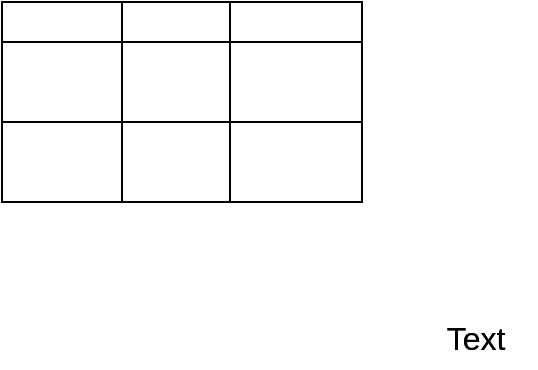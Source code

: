 <mxfile version="22.0.4" type="github">
  <diagram name="第 1 页" id="7n2VtcaPrRIoB627k-tC">
    <mxGraphModel dx="1354" dy="1460" grid="0" gridSize="10" guides="1" tooltips="1" connect="1" arrows="1" fold="1" page="0" pageScale="1" pageWidth="827" pageHeight="1169" math="0" shadow="0">
      <root>
        <mxCell id="0" />
        <mxCell id="1" parent="0" />
        <mxCell id="h9LHjvq54i586LCXgM2c-1" value="Text" style="text;strokeColor=none;fillColor=none;html=1;align=center;verticalAlign=middle;whiteSpace=wrap;rounded=0;fontSize=16;" vertex="1" parent="1">
          <mxGeometry x="170" y="-333" width="60" height="30" as="geometry" />
        </mxCell>
        <mxCell id="h9LHjvq54i586LCXgM2c-2" value="" style="shape=table;startSize=0;container=1;collapsible=0;childLayout=tableLayout;fontSize=16;" vertex="1" parent="1">
          <mxGeometry x="-37" y="-486" width="180" height="100" as="geometry" />
        </mxCell>
        <mxCell id="h9LHjvq54i586LCXgM2c-3" value="" style="shape=tableRow;horizontal=0;startSize=0;swimlaneHead=0;swimlaneBody=0;strokeColor=inherit;top=0;left=0;bottom=0;right=0;collapsible=0;dropTarget=0;fillColor=none;points=[[0,0.5],[1,0.5]];portConstraint=eastwest;fontSize=16;" vertex="1" parent="h9LHjvq54i586LCXgM2c-2">
          <mxGeometry width="180" height="20" as="geometry" />
        </mxCell>
        <mxCell id="h9LHjvq54i586LCXgM2c-4" value="" style="shape=partialRectangle;html=1;whiteSpace=wrap;connectable=0;strokeColor=inherit;overflow=hidden;fillColor=none;top=0;left=0;bottom=0;right=0;pointerEvents=1;fontSize=16;" vertex="1" parent="h9LHjvq54i586LCXgM2c-3">
          <mxGeometry width="60" height="20" as="geometry">
            <mxRectangle width="60" height="20" as="alternateBounds" />
          </mxGeometry>
        </mxCell>
        <mxCell id="h9LHjvq54i586LCXgM2c-5" value="" style="shape=partialRectangle;html=1;whiteSpace=wrap;connectable=0;strokeColor=inherit;overflow=hidden;fillColor=none;top=0;left=0;bottom=0;right=0;pointerEvents=1;fontSize=16;" vertex="1" parent="h9LHjvq54i586LCXgM2c-3">
          <mxGeometry x="60" width="54" height="20" as="geometry">
            <mxRectangle width="54" height="20" as="alternateBounds" />
          </mxGeometry>
        </mxCell>
        <mxCell id="h9LHjvq54i586LCXgM2c-6" value="" style="shape=partialRectangle;html=1;whiteSpace=wrap;connectable=0;strokeColor=inherit;overflow=hidden;fillColor=none;top=0;left=0;bottom=0;right=0;pointerEvents=1;fontSize=16;" vertex="1" parent="h9LHjvq54i586LCXgM2c-3">
          <mxGeometry x="114" width="66" height="20" as="geometry">
            <mxRectangle width="66" height="20" as="alternateBounds" />
          </mxGeometry>
        </mxCell>
        <mxCell id="h9LHjvq54i586LCXgM2c-7" value="" style="shape=tableRow;horizontal=0;startSize=0;swimlaneHead=0;swimlaneBody=0;strokeColor=inherit;top=0;left=0;bottom=0;right=0;collapsible=0;dropTarget=0;fillColor=none;points=[[0,0.5],[1,0.5]];portConstraint=eastwest;fontSize=16;" vertex="1" parent="h9LHjvq54i586LCXgM2c-2">
          <mxGeometry y="20" width="180" height="40" as="geometry" />
        </mxCell>
        <mxCell id="h9LHjvq54i586LCXgM2c-8" value="" style="shape=partialRectangle;html=1;whiteSpace=wrap;connectable=0;strokeColor=inherit;overflow=hidden;fillColor=none;top=0;left=0;bottom=0;right=0;pointerEvents=1;fontSize=16;" vertex="1" parent="h9LHjvq54i586LCXgM2c-7">
          <mxGeometry width="60" height="40" as="geometry">
            <mxRectangle width="60" height="40" as="alternateBounds" />
          </mxGeometry>
        </mxCell>
        <mxCell id="h9LHjvq54i586LCXgM2c-9" value="" style="shape=partialRectangle;html=1;whiteSpace=wrap;connectable=0;strokeColor=inherit;overflow=hidden;fillColor=none;top=0;left=0;bottom=0;right=0;pointerEvents=1;fontSize=16;" vertex="1" parent="h9LHjvq54i586LCXgM2c-7">
          <mxGeometry x="60" width="54" height="40" as="geometry">
            <mxRectangle width="54" height="40" as="alternateBounds" />
          </mxGeometry>
        </mxCell>
        <mxCell id="h9LHjvq54i586LCXgM2c-10" value="" style="shape=partialRectangle;html=1;whiteSpace=wrap;connectable=0;strokeColor=inherit;overflow=hidden;fillColor=none;top=0;left=0;bottom=0;right=0;pointerEvents=1;fontSize=16;" vertex="1" parent="h9LHjvq54i586LCXgM2c-7">
          <mxGeometry x="114" width="66" height="40" as="geometry">
            <mxRectangle width="66" height="40" as="alternateBounds" />
          </mxGeometry>
        </mxCell>
        <mxCell id="h9LHjvq54i586LCXgM2c-11" value="" style="shape=tableRow;horizontal=0;startSize=0;swimlaneHead=0;swimlaneBody=0;strokeColor=inherit;top=0;left=0;bottom=0;right=0;collapsible=0;dropTarget=0;fillColor=none;points=[[0,0.5],[1,0.5]];portConstraint=eastwest;fontSize=16;" vertex="1" parent="h9LHjvq54i586LCXgM2c-2">
          <mxGeometry y="60" width="180" height="40" as="geometry" />
        </mxCell>
        <mxCell id="h9LHjvq54i586LCXgM2c-12" value="" style="shape=partialRectangle;html=1;whiteSpace=wrap;connectable=0;strokeColor=inherit;overflow=hidden;fillColor=none;top=0;left=0;bottom=0;right=0;pointerEvents=1;fontSize=16;" vertex="1" parent="h9LHjvq54i586LCXgM2c-11">
          <mxGeometry width="60" height="40" as="geometry">
            <mxRectangle width="60" height="40" as="alternateBounds" />
          </mxGeometry>
        </mxCell>
        <mxCell id="h9LHjvq54i586LCXgM2c-13" value="" style="shape=partialRectangle;html=1;whiteSpace=wrap;connectable=0;strokeColor=inherit;overflow=hidden;fillColor=none;top=0;left=0;bottom=0;right=0;pointerEvents=1;fontSize=16;" vertex="1" parent="h9LHjvq54i586LCXgM2c-11">
          <mxGeometry x="60" width="54" height="40" as="geometry">
            <mxRectangle width="54" height="40" as="alternateBounds" />
          </mxGeometry>
        </mxCell>
        <mxCell id="h9LHjvq54i586LCXgM2c-14" value="" style="shape=partialRectangle;html=1;whiteSpace=wrap;connectable=0;strokeColor=inherit;overflow=hidden;fillColor=none;top=0;left=0;bottom=0;right=0;pointerEvents=1;fontSize=16;" vertex="1" parent="h9LHjvq54i586LCXgM2c-11">
          <mxGeometry x="114" width="66" height="40" as="geometry">
            <mxRectangle width="66" height="40" as="alternateBounds" />
          </mxGeometry>
        </mxCell>
        <mxCell id="h9LHjvq54i586LCXgM2c-15" value="Text" style="text;strokeColor=none;fillColor=none;html=1;align=center;verticalAlign=middle;whiteSpace=wrap;rounded=0;fontSize=16;" vertex="1" parent="1">
          <mxGeometry x="170" y="-333" width="60" height="30" as="geometry" />
        </mxCell>
      </root>
    </mxGraphModel>
  </diagram>
</mxfile>
